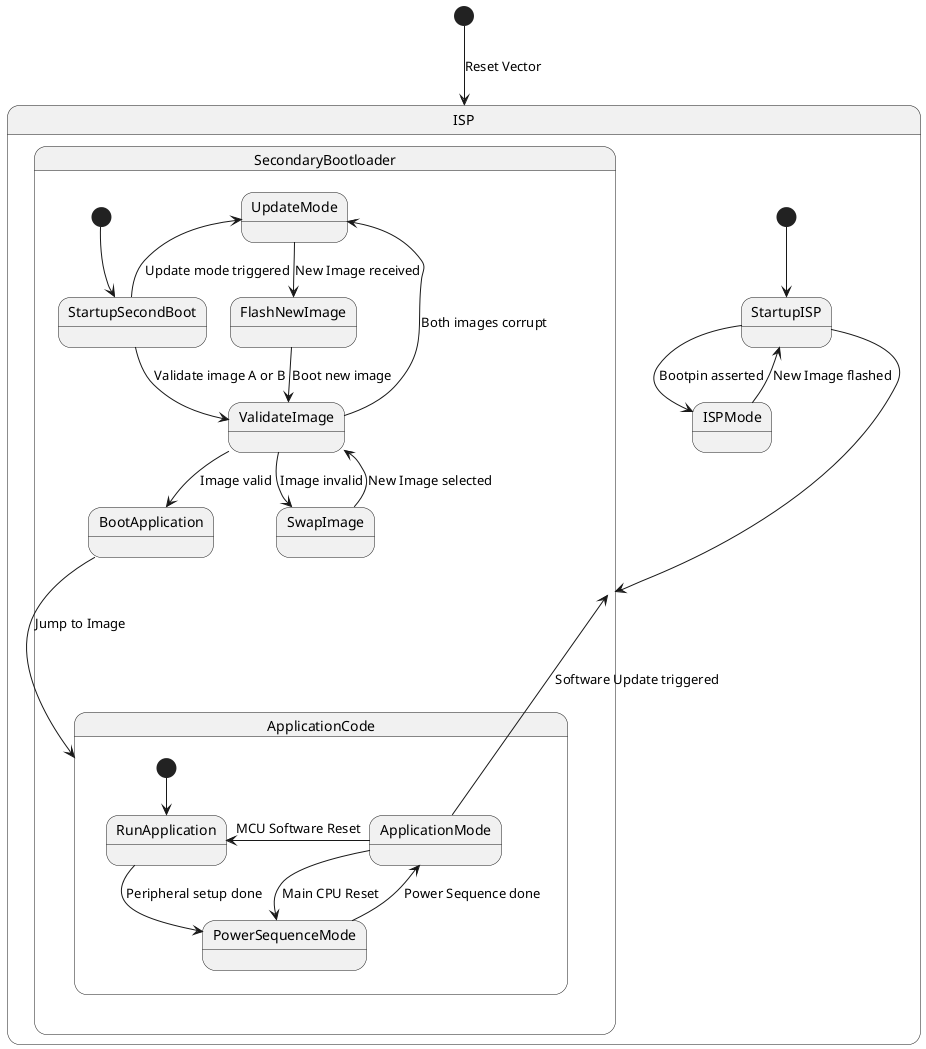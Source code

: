 @startuml

[*] --> ISP : Reset Vector

state ISP {
	[*] --> StartupISP
	StartupISP --> ISPMode : Bootpin asserted
	ISPMode --> StartupISP : New Image flashed
	StartupISP --down--> SecondaryBootloader
}

state SecondaryBootloader {
	[*] --> StartupSecondBoot
	StartupSecondBoot --> ValidateImage : Validate image A or B
	StartupSecondBoot -left-> UpdateMode : Update mode triggered
	BootApplication --down--> ApplicationCode : Jump to Image

	ValidateImage --> BootApplication : Image valid
	ValidateImage --> SwapImage : Image invalid
	ValidateImage --> UpdateMode : Both images corrupt

	SwapImage --> ValidateImage : New Image selected

	UpdateMode --> FlashNewImage : New Image received
	FlashNewImage --> ValidateImage : Boot new image

}

state ApplicationCode {
	[*] --> RunApplication
	RunApplication --> PowerSequenceMode : Peripheral setup done
	PowerSequenceMode --> ApplicationMode : Power Sequence done
	ApplicationMode --up--> SecondaryBootloader : Software Update triggered
	ApplicationMode --> PowerSequenceMode : Main CPU Reset
	ApplicationMode -left-> RunApplication : MCU Software Reset
}

@enduml
